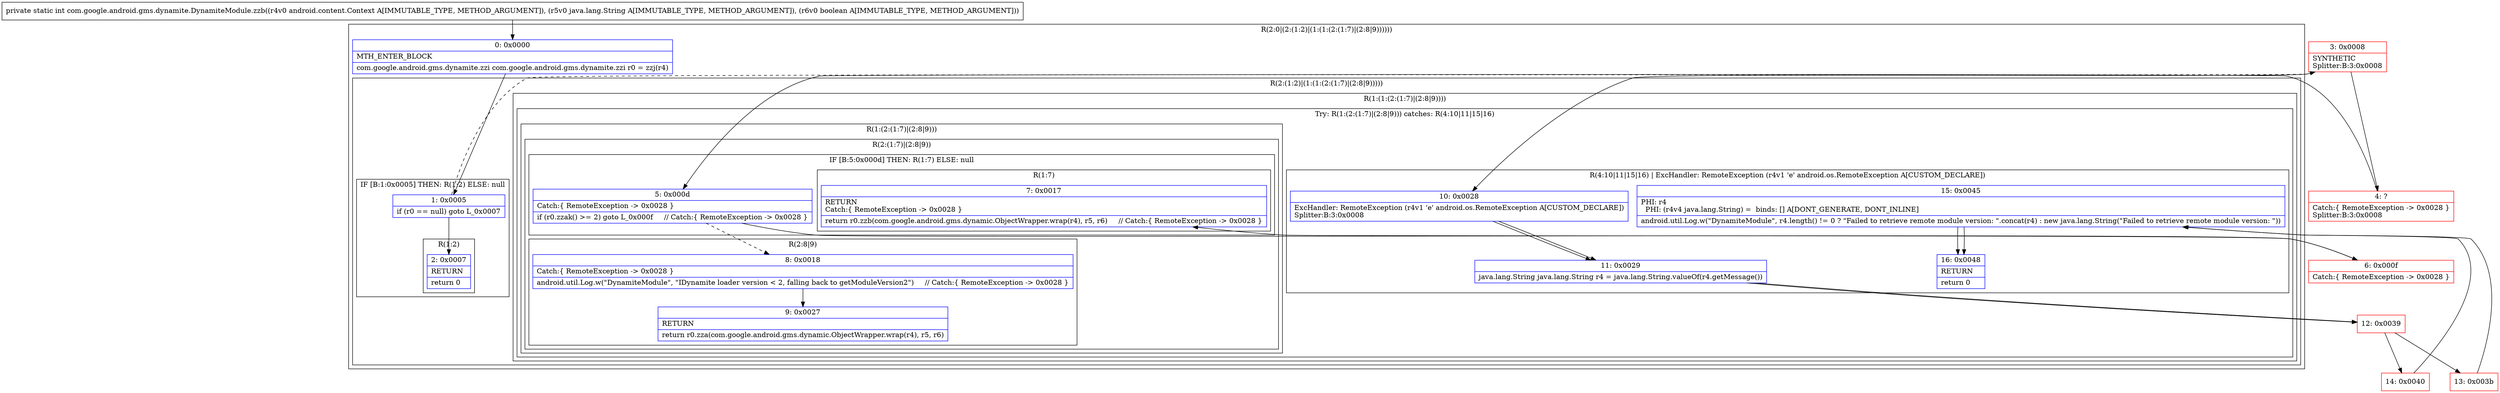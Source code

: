 digraph "CFG forcom.google.android.gms.dynamite.DynamiteModule.zzb(Landroid\/content\/Context;Ljava\/lang\/String;Z)I" {
subgraph cluster_Region_2090967239 {
label = "R(2:0|(2:(1:2)|(1:(1:(2:(1:7)|(2:8|9))))))";
node [shape=record,color=blue];
Node_0 [shape=record,label="{0\:\ 0x0000|MTH_ENTER_BLOCK\l|com.google.android.gms.dynamite.zzi com.google.android.gms.dynamite.zzi r0 = zzj(r4)\l}"];
subgraph cluster_Region_1334511992 {
label = "R(2:(1:2)|(1:(1:(2:(1:7)|(2:8|9)))))";
node [shape=record,color=blue];
subgraph cluster_IfRegion_1532608728 {
label = "IF [B:1:0x0005] THEN: R(1:2) ELSE: null";
node [shape=record,color=blue];
Node_1 [shape=record,label="{1\:\ 0x0005|if (r0 == null) goto L_0x0007\l}"];
subgraph cluster_Region_519433313 {
label = "R(1:2)";
node [shape=record,color=blue];
Node_2 [shape=record,label="{2\:\ 0x0007|RETURN\l|return 0\l}"];
}
}
subgraph cluster_Region_138889207 {
label = "R(1:(1:(2:(1:7)|(2:8|9))))";
node [shape=record,color=blue];
subgraph cluster_TryCatchRegion_1155423871 {
label = "Try: R(1:(2:(1:7)|(2:8|9))) catches: R(4:10|11|15|16)";
node [shape=record,color=blue];
subgraph cluster_Region_1401507669 {
label = "R(1:(2:(1:7)|(2:8|9)))";
node [shape=record,color=blue];
subgraph cluster_Region_1655584673 {
label = "R(2:(1:7)|(2:8|9))";
node [shape=record,color=blue];
subgraph cluster_IfRegion_126572446 {
label = "IF [B:5:0x000d] THEN: R(1:7) ELSE: null";
node [shape=record,color=blue];
Node_5 [shape=record,label="{5\:\ 0x000d|Catch:\{ RemoteException \-\> 0x0028 \}\l|if (r0.zzak() \>= 2) goto L_0x000f     \/\/ Catch:\{ RemoteException \-\> 0x0028 \}\l}"];
subgraph cluster_Region_859806562 {
label = "R(1:7)";
node [shape=record,color=blue];
Node_7 [shape=record,label="{7\:\ 0x0017|RETURN\lCatch:\{ RemoteException \-\> 0x0028 \}\l|return r0.zzb(com.google.android.gms.dynamic.ObjectWrapper.wrap(r4), r5, r6)     \/\/ Catch:\{ RemoteException \-\> 0x0028 \}\l}"];
}
}
subgraph cluster_Region_1114219098 {
label = "R(2:8|9)";
node [shape=record,color=blue];
Node_8 [shape=record,label="{8\:\ 0x0018|Catch:\{ RemoteException \-\> 0x0028 \}\l|android.util.Log.w(\"DynamiteModule\", \"IDynamite loader version \< 2, falling back to getModuleVersion2\")     \/\/ Catch:\{ RemoteException \-\> 0x0028 \}\l}"];
Node_9 [shape=record,label="{9\:\ 0x0027|RETURN\l|return r0.zza(com.google.android.gms.dynamic.ObjectWrapper.wrap(r4), r5, r6)\l}"];
}
}
}
subgraph cluster_Region_1470358991 {
label = "R(4:10|11|15|16) | ExcHandler: RemoteException (r4v1 'e' android.os.RemoteException A[CUSTOM_DECLARE])\l";
node [shape=record,color=blue];
Node_10 [shape=record,label="{10\:\ 0x0028|ExcHandler: RemoteException (r4v1 'e' android.os.RemoteException A[CUSTOM_DECLARE])\lSplitter:B:3:0x0008\l}"];
Node_11 [shape=record,label="{11\:\ 0x0029|java.lang.String java.lang.String r4 = java.lang.String.valueOf(r4.getMessage())\l}"];
Node_15 [shape=record,label="{15\:\ 0x0045|PHI: r4 \l  PHI: (r4v4 java.lang.String) =  binds: [] A[DONT_GENERATE, DONT_INLINE]\l|android.util.Log.w(\"DynamiteModule\", r4.length() != 0 ? \"Failed to retrieve remote module version: \".concat(r4) : new java.lang.String(\"Failed to retrieve remote module version: \"))\l}"];
Node_16 [shape=record,label="{16\:\ 0x0048|RETURN\l|return 0\l}"];
}
}
}
}
}
subgraph cluster_Region_1470358991 {
label = "R(4:10|11|15|16) | ExcHandler: RemoteException (r4v1 'e' android.os.RemoteException A[CUSTOM_DECLARE])\l";
node [shape=record,color=blue];
Node_10 [shape=record,label="{10\:\ 0x0028|ExcHandler: RemoteException (r4v1 'e' android.os.RemoteException A[CUSTOM_DECLARE])\lSplitter:B:3:0x0008\l}"];
Node_11 [shape=record,label="{11\:\ 0x0029|java.lang.String java.lang.String r4 = java.lang.String.valueOf(r4.getMessage())\l}"];
Node_15 [shape=record,label="{15\:\ 0x0045|PHI: r4 \l  PHI: (r4v4 java.lang.String) =  binds: [] A[DONT_GENERATE, DONT_INLINE]\l|android.util.Log.w(\"DynamiteModule\", r4.length() != 0 ? \"Failed to retrieve remote module version: \".concat(r4) : new java.lang.String(\"Failed to retrieve remote module version: \"))\l}"];
Node_16 [shape=record,label="{16\:\ 0x0048|RETURN\l|return 0\l}"];
}
Node_3 [shape=record,color=red,label="{3\:\ 0x0008|SYNTHETIC\lSplitter:B:3:0x0008\l}"];
Node_4 [shape=record,color=red,label="{4\:\ ?|Catch:\{ RemoteException \-\> 0x0028 \}\lSplitter:B:3:0x0008\l}"];
Node_6 [shape=record,color=red,label="{6\:\ 0x000f|Catch:\{ RemoteException \-\> 0x0028 \}\l}"];
Node_12 [shape=record,color=red,label="{12\:\ 0x0039}"];
Node_13 [shape=record,color=red,label="{13\:\ 0x003b}"];
Node_14 [shape=record,color=red,label="{14\:\ 0x0040}"];
MethodNode[shape=record,label="{private static int com.google.android.gms.dynamite.DynamiteModule.zzb((r4v0 android.content.Context A[IMMUTABLE_TYPE, METHOD_ARGUMENT]), (r5v0 java.lang.String A[IMMUTABLE_TYPE, METHOD_ARGUMENT]), (r6v0 boolean A[IMMUTABLE_TYPE, METHOD_ARGUMENT])) }"];
MethodNode -> Node_0;
Node_0 -> Node_1;
Node_1 -> Node_2;
Node_1 -> Node_3[style=dashed];
Node_5 -> Node_6;
Node_5 -> Node_8[style=dashed];
Node_8 -> Node_9;
Node_10 -> Node_11;
Node_11 -> Node_12;
Node_15 -> Node_16;
Node_10 -> Node_11;
Node_11 -> Node_12;
Node_15 -> Node_16;
Node_3 -> Node_4;
Node_3 -> Node_10;
Node_4 -> Node_5;
Node_6 -> Node_7;
Node_12 -> Node_13;
Node_12 -> Node_14;
Node_13 -> Node_15;
Node_14 -> Node_15;
}

